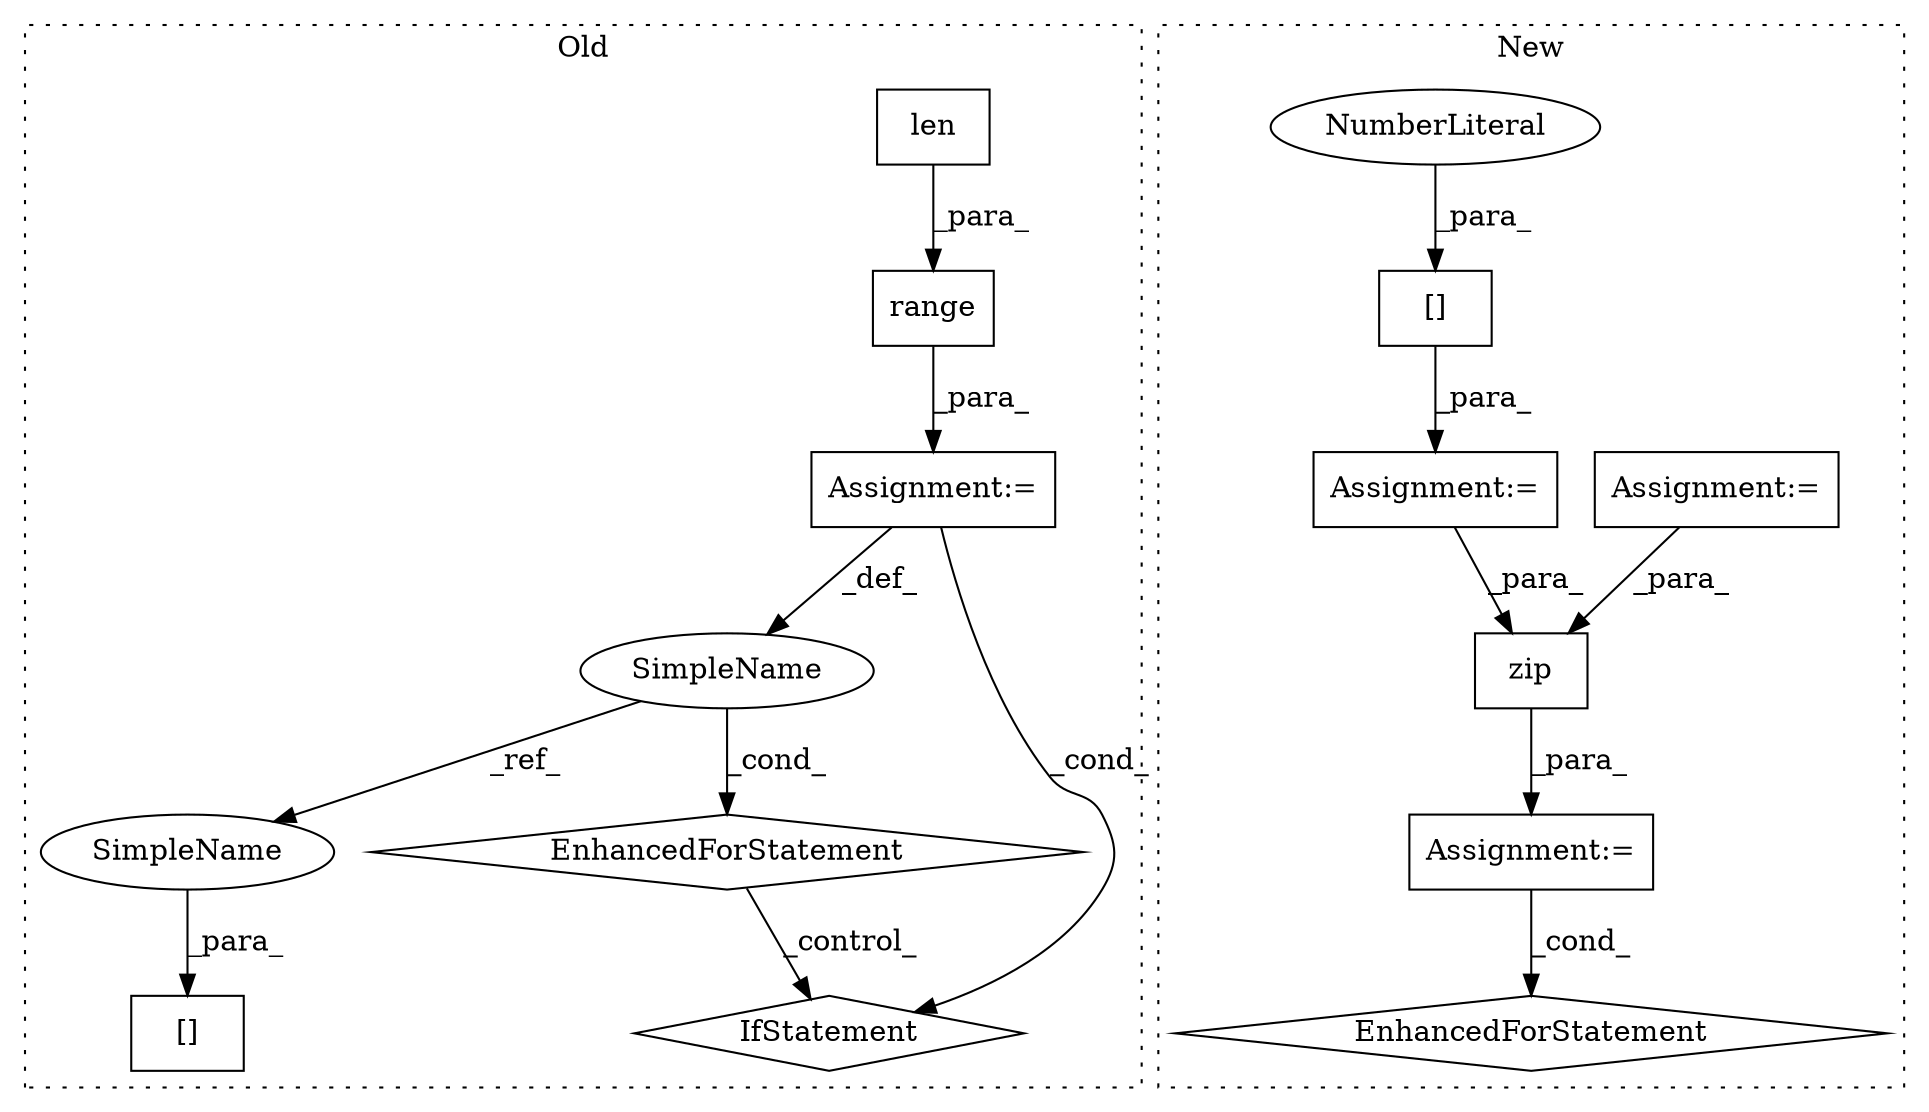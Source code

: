digraph G {
subgraph cluster0 {
1 [label="EnhancedForStatement" a="70" s="2353,2436" l="53,2" shape="diamond"];
3 [label="Assignment:=" a="7" s="2353,2436" l="53,2" shape="box"];
6 [label="[]" a="2" s="2572,2580" l="7,1" shape="box"];
7 [label="SimpleName" a="42" s="2410" l="1" shape="ellipse"];
8 [label="range" a="32" s="2414,2435" l="6,1" shape="box"];
11 [label="len" a="32" s="2420,2430" l="4,1" shape="box"];
12 [label="IfStatement" a="25" s="2560,2597" l="4,2" shape="diamond"];
15 [label="SimpleName" a="42" s="2579" l="1" shape="ellipse"];
label = "Old";
style="dotted";
}
subgraph cluster1 {
2 [label="zip" a="32" s="3500,3556" l="4,1" shape="box"];
4 [label="Assignment:=" a="7" s="3419,3557" l="68,2" shape="box"];
5 [label="EnhancedForStatement" a="70" s="3419,3557" l="68,2" shape="diamond"];
9 [label="Assignment:=" a="7" s="3060" l="1" shape="box"];
10 [label="Assignment:=" a="7" s="3149" l="1" shape="box"];
13 [label="[]" a="2" s="3150,3194" l="43,1" shape="box"];
14 [label="NumberLiteral" a="34" s="3193" l="1" shape="ellipse"];
label = "New";
style="dotted";
}
1 -> 12 [label="_control_"];
2 -> 4 [label="_para_"];
3 -> 12 [label="_cond_"];
3 -> 7 [label="_def_"];
4 -> 5 [label="_cond_"];
7 -> 15 [label="_ref_"];
7 -> 1 [label="_cond_"];
8 -> 3 [label="_para_"];
9 -> 2 [label="_para_"];
10 -> 2 [label="_para_"];
11 -> 8 [label="_para_"];
13 -> 10 [label="_para_"];
14 -> 13 [label="_para_"];
15 -> 6 [label="_para_"];
}